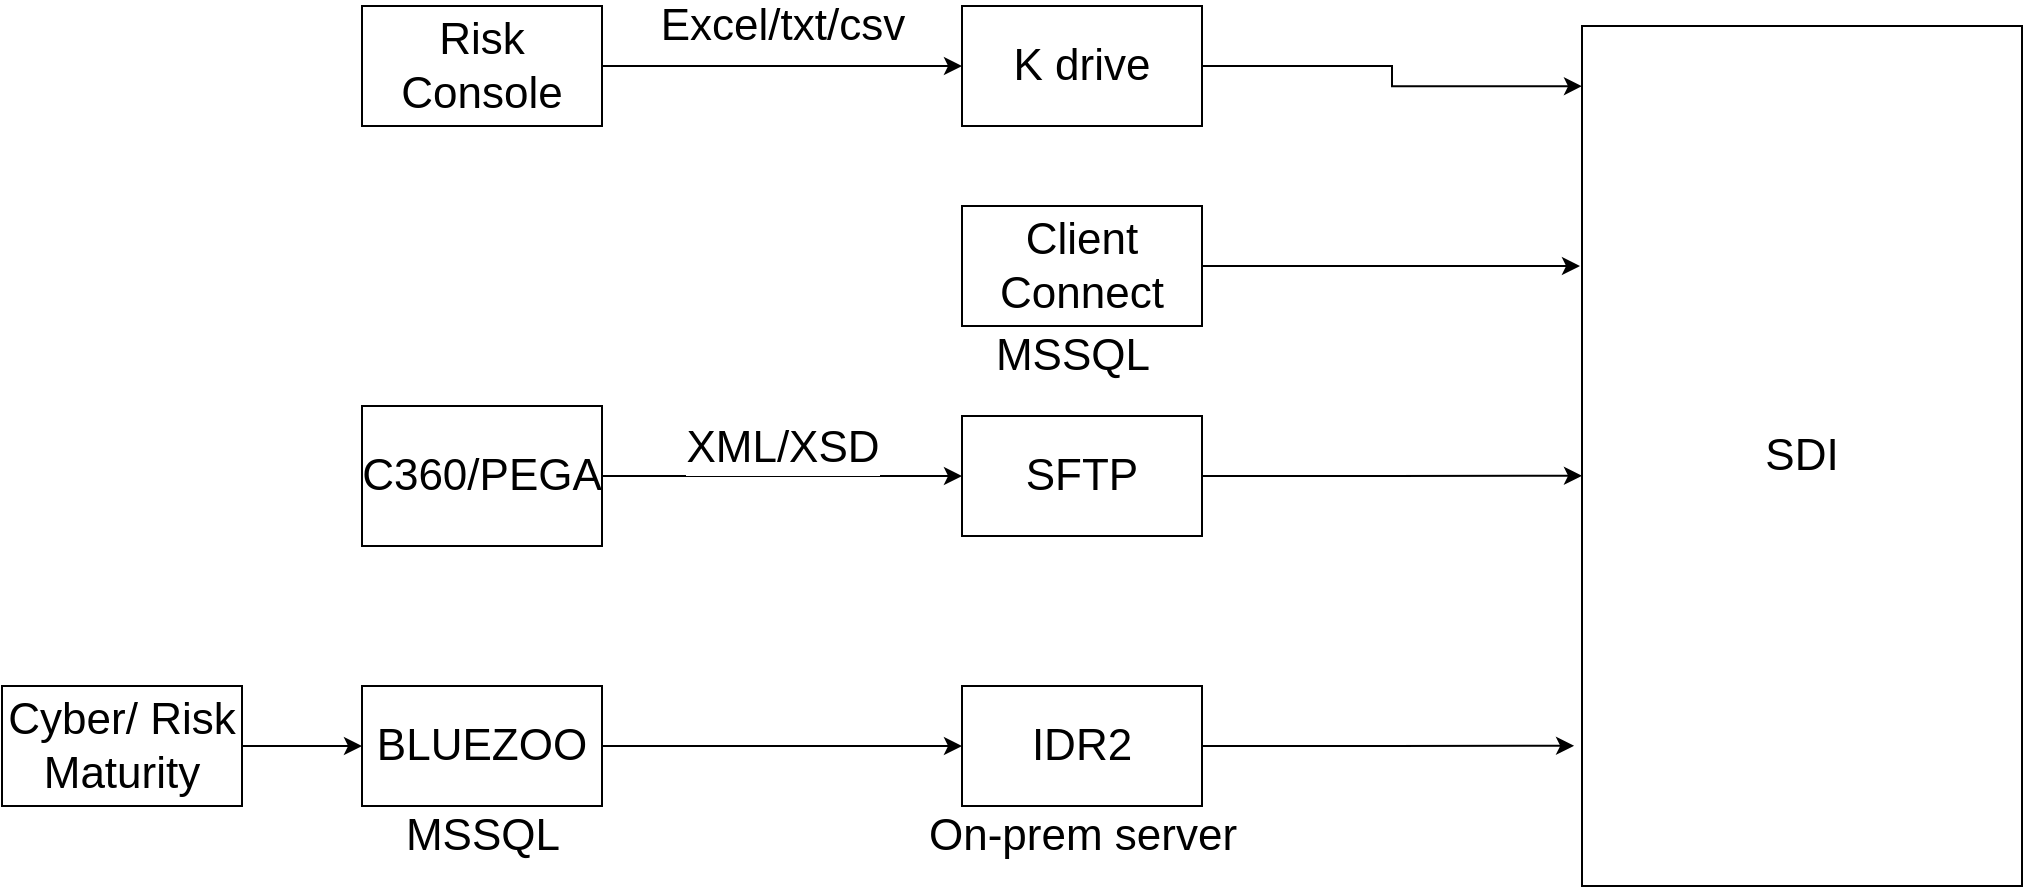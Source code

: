 <mxfile version="16.4.7" type="embed"><diagram id="8KBXM-FiKbKAyxIiaa0o" name="Page-1"><mxGraphModel dx="2889" dy="1156" grid="1" gridSize="10" guides="1" tooltips="1" connect="1" arrows="1" fold="1" page="1" pageScale="1" pageWidth="827" pageHeight="1169" math="0" shadow="0"><root><mxCell id="0"/><mxCell id="1" parent="0"/><mxCell id="RiRYBatEbuBU0Ug2LUx8-1" value="SDI" style="rounded=0;whiteSpace=wrap;html=1;fontSize=22;" vertex="1" parent="1"><mxGeometry x="570" y="340" width="220" height="430" as="geometry"/></mxCell><mxCell id="RiRYBatEbuBU0Ug2LUx8-3" style="edgeStyle=orthogonalEdgeStyle;rounded=0;orthogonalLoop=1;jettySize=auto;html=1;fontSize=22;" edge="1" parent="1" source="RiRYBatEbuBU0Ug2LUx8-2"><mxGeometry relative="1" as="geometry"><mxPoint x="260" y="360" as="targetPoint"/></mxGeometry></mxCell><mxCell id="RiRYBatEbuBU0Ug2LUx8-5" value="Excel/txt/csv" style="edgeLabel;html=1;align=center;verticalAlign=middle;resizable=0;points=[];fontSize=22;" vertex="1" connectable="0" parent="RiRYBatEbuBU0Ug2LUx8-3"><mxGeometry x="-0.222" y="6" relative="1" as="geometry"><mxPoint x="20" y="-14" as="offset"/></mxGeometry></mxCell><mxCell id="RiRYBatEbuBU0Ug2LUx8-2" value="Risk Console" style="rounded=0;whiteSpace=wrap;html=1;fontSize=22;" vertex="1" parent="1"><mxGeometry x="-40" y="330" width="120" height="60" as="geometry"/></mxCell><mxCell id="RiRYBatEbuBU0Ug2LUx8-6" style="edgeStyle=orthogonalEdgeStyle;rounded=0;orthogonalLoop=1;jettySize=auto;html=1;exitX=1;exitY=0.5;exitDx=0;exitDy=0;entryX=0;entryY=0.07;entryDx=0;entryDy=0;entryPerimeter=0;fontSize=22;" edge="1" parent="1" source="RiRYBatEbuBU0Ug2LUx8-4" target="RiRYBatEbuBU0Ug2LUx8-1"><mxGeometry relative="1" as="geometry"/></mxCell><mxCell id="RiRYBatEbuBU0Ug2LUx8-4" value="K drive" style="rounded=0;whiteSpace=wrap;html=1;fontSize=22;" vertex="1" parent="1"><mxGeometry x="260" y="330" width="120" height="60" as="geometry"/></mxCell><mxCell id="RiRYBatEbuBU0Ug2LUx8-8" style="edgeStyle=orthogonalEdgeStyle;rounded=0;orthogonalLoop=1;jettySize=auto;html=1;fontSize=22;" edge="1" parent="1" source="RiRYBatEbuBU0Ug2LUx8-7"><mxGeometry relative="1" as="geometry"><mxPoint x="569" y="460" as="targetPoint"/></mxGeometry></mxCell><mxCell id="RiRYBatEbuBU0Ug2LUx8-7" value="Client Connect" style="rounded=0;whiteSpace=wrap;html=1;fontSize=22;" vertex="1" parent="1"><mxGeometry x="260" y="430" width="120" height="60" as="geometry"/></mxCell><mxCell id="RiRYBatEbuBU0Ug2LUx8-9" value="MSSQL" style="text;html=1;align=center;verticalAlign=middle;resizable=0;points=[];autosize=1;strokeColor=none;fillColor=none;fontSize=22;" vertex="1" parent="1"><mxGeometry x="270" y="490" width="90" height="30" as="geometry"/></mxCell><mxCell id="RiRYBatEbuBU0Ug2LUx8-11" style="edgeStyle=orthogonalEdgeStyle;rounded=0;orthogonalLoop=1;jettySize=auto;html=1;exitX=1;exitY=0.5;exitDx=0;exitDy=0;fontSize=22;" edge="1" parent="1" source="RiRYBatEbuBU0Ug2LUx8-10"><mxGeometry relative="1" as="geometry"><mxPoint x="260" y="565" as="targetPoint"/></mxGeometry></mxCell><mxCell id="RiRYBatEbuBU0Ug2LUx8-12" value="XML/XSD" style="edgeLabel;html=1;align=center;verticalAlign=middle;resizable=0;points=[];fontSize=22;" vertex="1" connectable="0" parent="RiRYBatEbuBU0Ug2LUx8-11"><mxGeometry x="0.133" y="9" relative="1" as="geometry"><mxPoint x="-12" y="-6" as="offset"/></mxGeometry></mxCell><mxCell id="RiRYBatEbuBU0Ug2LUx8-10" value="C360/PEGA" style="rounded=0;whiteSpace=wrap;html=1;fontSize=22;" vertex="1" parent="1"><mxGeometry x="-40" y="530" width="120" height="70" as="geometry"/></mxCell><mxCell id="RiRYBatEbuBU0Ug2LUx8-14" style="edgeStyle=orthogonalEdgeStyle;rounded=0;orthogonalLoop=1;jettySize=auto;html=1;entryX=0;entryY=0.523;entryDx=0;entryDy=0;entryPerimeter=0;fontSize=22;" edge="1" parent="1" source="RiRYBatEbuBU0Ug2LUx8-13" target="RiRYBatEbuBU0Ug2LUx8-1"><mxGeometry relative="1" as="geometry"/></mxCell><mxCell id="RiRYBatEbuBU0Ug2LUx8-13" value="SFTP" style="rounded=0;whiteSpace=wrap;html=1;fontSize=22;" vertex="1" parent="1"><mxGeometry x="260" y="535" width="120" height="60" as="geometry"/></mxCell><mxCell id="RiRYBatEbuBU0Ug2LUx8-17" style="edgeStyle=orthogonalEdgeStyle;rounded=0;orthogonalLoop=1;jettySize=auto;html=1;entryX=0;entryY=0.5;entryDx=0;entryDy=0;fontSize=22;" edge="1" parent="1" source="RiRYBatEbuBU0Ug2LUx8-15" target="RiRYBatEbuBU0Ug2LUx8-16"><mxGeometry relative="1" as="geometry"/></mxCell><mxCell id="RiRYBatEbuBU0Ug2LUx8-15" value="Cyber/ Risk Maturity" style="rounded=0;whiteSpace=wrap;html=1;fontSize=22;" vertex="1" parent="1"><mxGeometry x="-220" y="670" width="120" height="60" as="geometry"/></mxCell><mxCell id="RiRYBatEbuBU0Ug2LUx8-19" style="edgeStyle=orthogonalEdgeStyle;rounded=0;orthogonalLoop=1;jettySize=auto;html=1;entryX=0;entryY=0.5;entryDx=0;entryDy=0;fontSize=22;" edge="1" parent="1" source="RiRYBatEbuBU0Ug2LUx8-16" target="RiRYBatEbuBU0Ug2LUx8-18"><mxGeometry relative="1" as="geometry"/></mxCell><mxCell id="RiRYBatEbuBU0Ug2LUx8-16" value="BLUEZOO" style="rounded=0;whiteSpace=wrap;html=1;fontSize=22;" vertex="1" parent="1"><mxGeometry x="-40" y="670" width="120" height="60" as="geometry"/></mxCell><mxCell id="RiRYBatEbuBU0Ug2LUx8-20" style="edgeStyle=orthogonalEdgeStyle;rounded=0;orthogonalLoop=1;jettySize=auto;html=1;entryX=-0.018;entryY=0.837;entryDx=0;entryDy=0;entryPerimeter=0;fontSize=22;" edge="1" parent="1" source="RiRYBatEbuBU0Ug2LUx8-18" target="RiRYBatEbuBU0Ug2LUx8-1"><mxGeometry relative="1" as="geometry"/></mxCell><mxCell id="RiRYBatEbuBU0Ug2LUx8-18" value="IDR2" style="rounded=0;whiteSpace=wrap;html=1;fontSize=22;" vertex="1" parent="1"><mxGeometry x="260" y="670" width="120" height="60" as="geometry"/></mxCell><mxCell id="RiRYBatEbuBU0Ug2LUx8-21" value="MSSQL" style="text;html=1;align=center;verticalAlign=middle;resizable=0;points=[];autosize=1;strokeColor=none;fillColor=none;fontSize=22;" vertex="1" parent="1"><mxGeometry x="-25" y="730" width="90" height="30" as="geometry"/></mxCell><mxCell id="RiRYBatEbuBU0Ug2LUx8-22" value="On-prem server" style="text;html=1;align=center;verticalAlign=middle;resizable=0;points=[];autosize=1;strokeColor=none;fillColor=none;fontSize=22;" vertex="1" parent="1"><mxGeometry x="235" y="730" width="170" height="30" as="geometry"/></mxCell></root></mxGraphModel></diagram></mxfile>